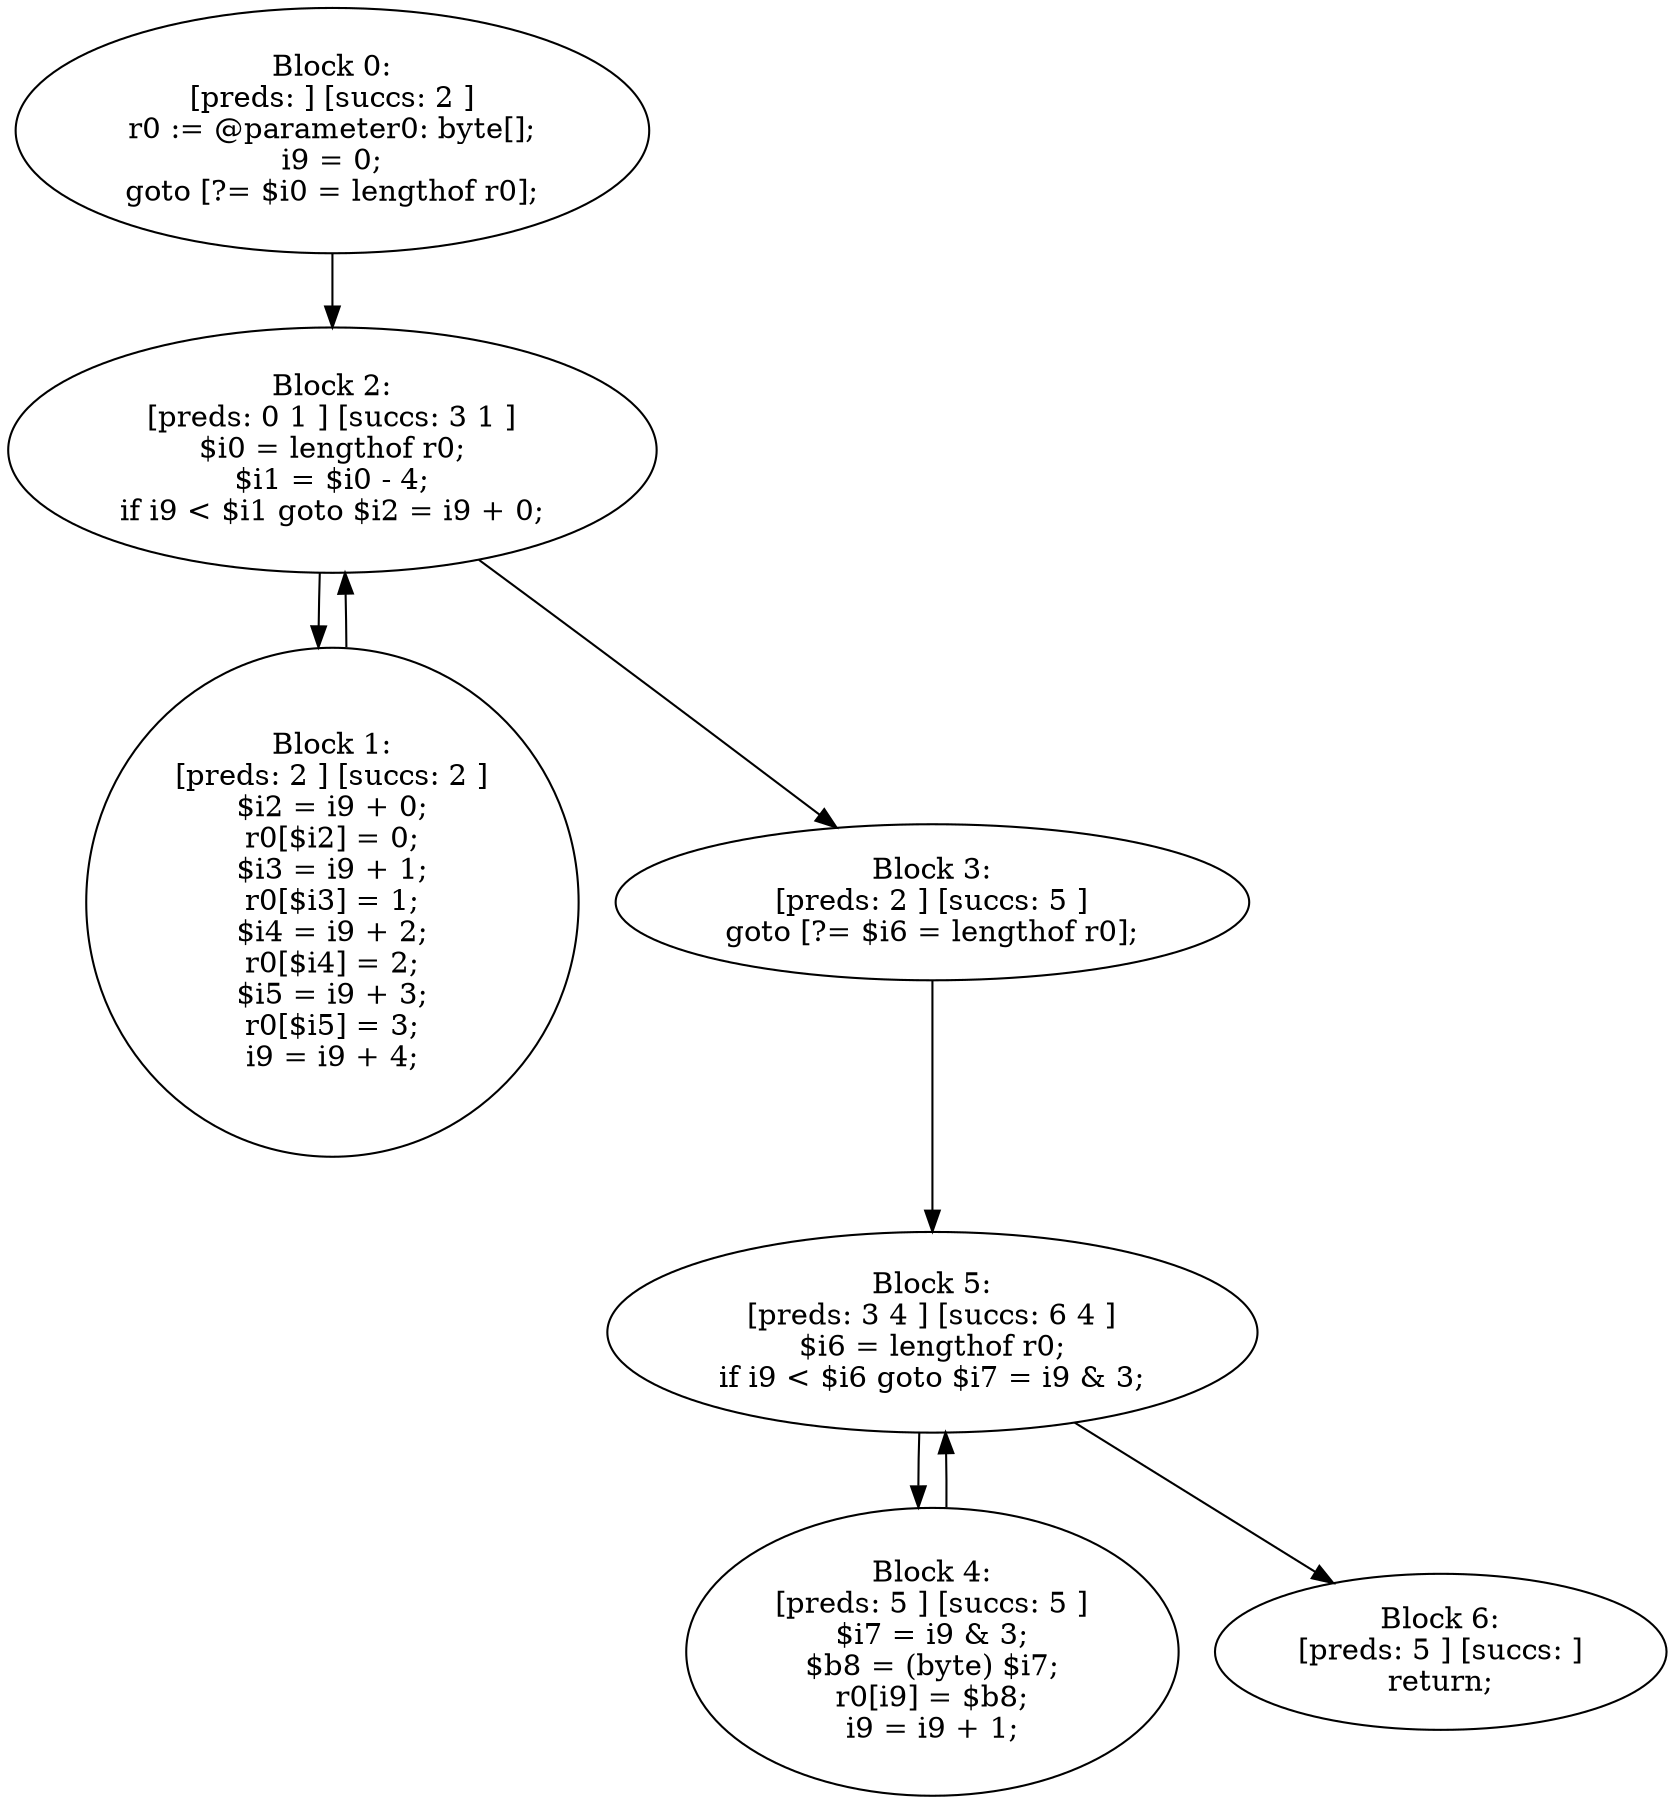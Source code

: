 digraph "unitGraph" {
    "Block 0:
[preds: ] [succs: 2 ]
r0 := @parameter0: byte[];
i9 = 0;
goto [?= $i0 = lengthof r0];
"
    "Block 1:
[preds: 2 ] [succs: 2 ]
$i2 = i9 + 0;
r0[$i2] = 0;
$i3 = i9 + 1;
r0[$i3] = 1;
$i4 = i9 + 2;
r0[$i4] = 2;
$i5 = i9 + 3;
r0[$i5] = 3;
i9 = i9 + 4;
"
    "Block 2:
[preds: 0 1 ] [succs: 3 1 ]
$i0 = lengthof r0;
$i1 = $i0 - 4;
if i9 < $i1 goto $i2 = i9 + 0;
"
    "Block 3:
[preds: 2 ] [succs: 5 ]
goto [?= $i6 = lengthof r0];
"
    "Block 4:
[preds: 5 ] [succs: 5 ]
$i7 = i9 & 3;
$b8 = (byte) $i7;
r0[i9] = $b8;
i9 = i9 + 1;
"
    "Block 5:
[preds: 3 4 ] [succs: 6 4 ]
$i6 = lengthof r0;
if i9 < $i6 goto $i7 = i9 & 3;
"
    "Block 6:
[preds: 5 ] [succs: ]
return;
"
    "Block 0:
[preds: ] [succs: 2 ]
r0 := @parameter0: byte[];
i9 = 0;
goto [?= $i0 = lengthof r0];
"->"Block 2:
[preds: 0 1 ] [succs: 3 1 ]
$i0 = lengthof r0;
$i1 = $i0 - 4;
if i9 < $i1 goto $i2 = i9 + 0;
";
    "Block 1:
[preds: 2 ] [succs: 2 ]
$i2 = i9 + 0;
r0[$i2] = 0;
$i3 = i9 + 1;
r0[$i3] = 1;
$i4 = i9 + 2;
r0[$i4] = 2;
$i5 = i9 + 3;
r0[$i5] = 3;
i9 = i9 + 4;
"->"Block 2:
[preds: 0 1 ] [succs: 3 1 ]
$i0 = lengthof r0;
$i1 = $i0 - 4;
if i9 < $i1 goto $i2 = i9 + 0;
";
    "Block 2:
[preds: 0 1 ] [succs: 3 1 ]
$i0 = lengthof r0;
$i1 = $i0 - 4;
if i9 < $i1 goto $i2 = i9 + 0;
"->"Block 3:
[preds: 2 ] [succs: 5 ]
goto [?= $i6 = lengthof r0];
";
    "Block 2:
[preds: 0 1 ] [succs: 3 1 ]
$i0 = lengthof r0;
$i1 = $i0 - 4;
if i9 < $i1 goto $i2 = i9 + 0;
"->"Block 1:
[preds: 2 ] [succs: 2 ]
$i2 = i9 + 0;
r0[$i2] = 0;
$i3 = i9 + 1;
r0[$i3] = 1;
$i4 = i9 + 2;
r0[$i4] = 2;
$i5 = i9 + 3;
r0[$i5] = 3;
i9 = i9 + 4;
";
    "Block 3:
[preds: 2 ] [succs: 5 ]
goto [?= $i6 = lengthof r0];
"->"Block 5:
[preds: 3 4 ] [succs: 6 4 ]
$i6 = lengthof r0;
if i9 < $i6 goto $i7 = i9 & 3;
";
    "Block 4:
[preds: 5 ] [succs: 5 ]
$i7 = i9 & 3;
$b8 = (byte) $i7;
r0[i9] = $b8;
i9 = i9 + 1;
"->"Block 5:
[preds: 3 4 ] [succs: 6 4 ]
$i6 = lengthof r0;
if i9 < $i6 goto $i7 = i9 & 3;
";
    "Block 5:
[preds: 3 4 ] [succs: 6 4 ]
$i6 = lengthof r0;
if i9 < $i6 goto $i7 = i9 & 3;
"->"Block 6:
[preds: 5 ] [succs: ]
return;
";
    "Block 5:
[preds: 3 4 ] [succs: 6 4 ]
$i6 = lengthof r0;
if i9 < $i6 goto $i7 = i9 & 3;
"->"Block 4:
[preds: 5 ] [succs: 5 ]
$i7 = i9 & 3;
$b8 = (byte) $i7;
r0[i9] = $b8;
i9 = i9 + 1;
";
}
